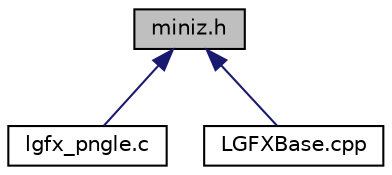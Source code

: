 digraph "miniz.h"
{
 // LATEX_PDF_SIZE
  edge [fontname="Helvetica",fontsize="10",labelfontname="Helvetica",labelfontsize="10"];
  node [fontname="Helvetica",fontsize="10",shape=record];
  Node1 [label="miniz.h",height=0.2,width=0.4,color="black", fillcolor="grey75", style="filled", fontcolor="black",tooltip=" "];
  Node1 -> Node2 [dir="back",color="midnightblue",fontsize="10",style="solid",fontname="Helvetica"];
  Node2 [label="lgfx_pngle.c",height=0.2,width=0.4,color="black", fillcolor="white", style="filled",URL="$db/dc5/lgfx__pngle_8c.html",tooltip=" "];
  Node1 -> Node3 [dir="back",color="midnightblue",fontsize="10",style="solid",fontname="Helvetica"];
  Node3 [label="LGFXBase.cpp",height=0.2,width=0.4,color="black", fillcolor="white", style="filled",URL="$d9/d1d/LGFXBase_8cpp.html",tooltip=" "];
}
